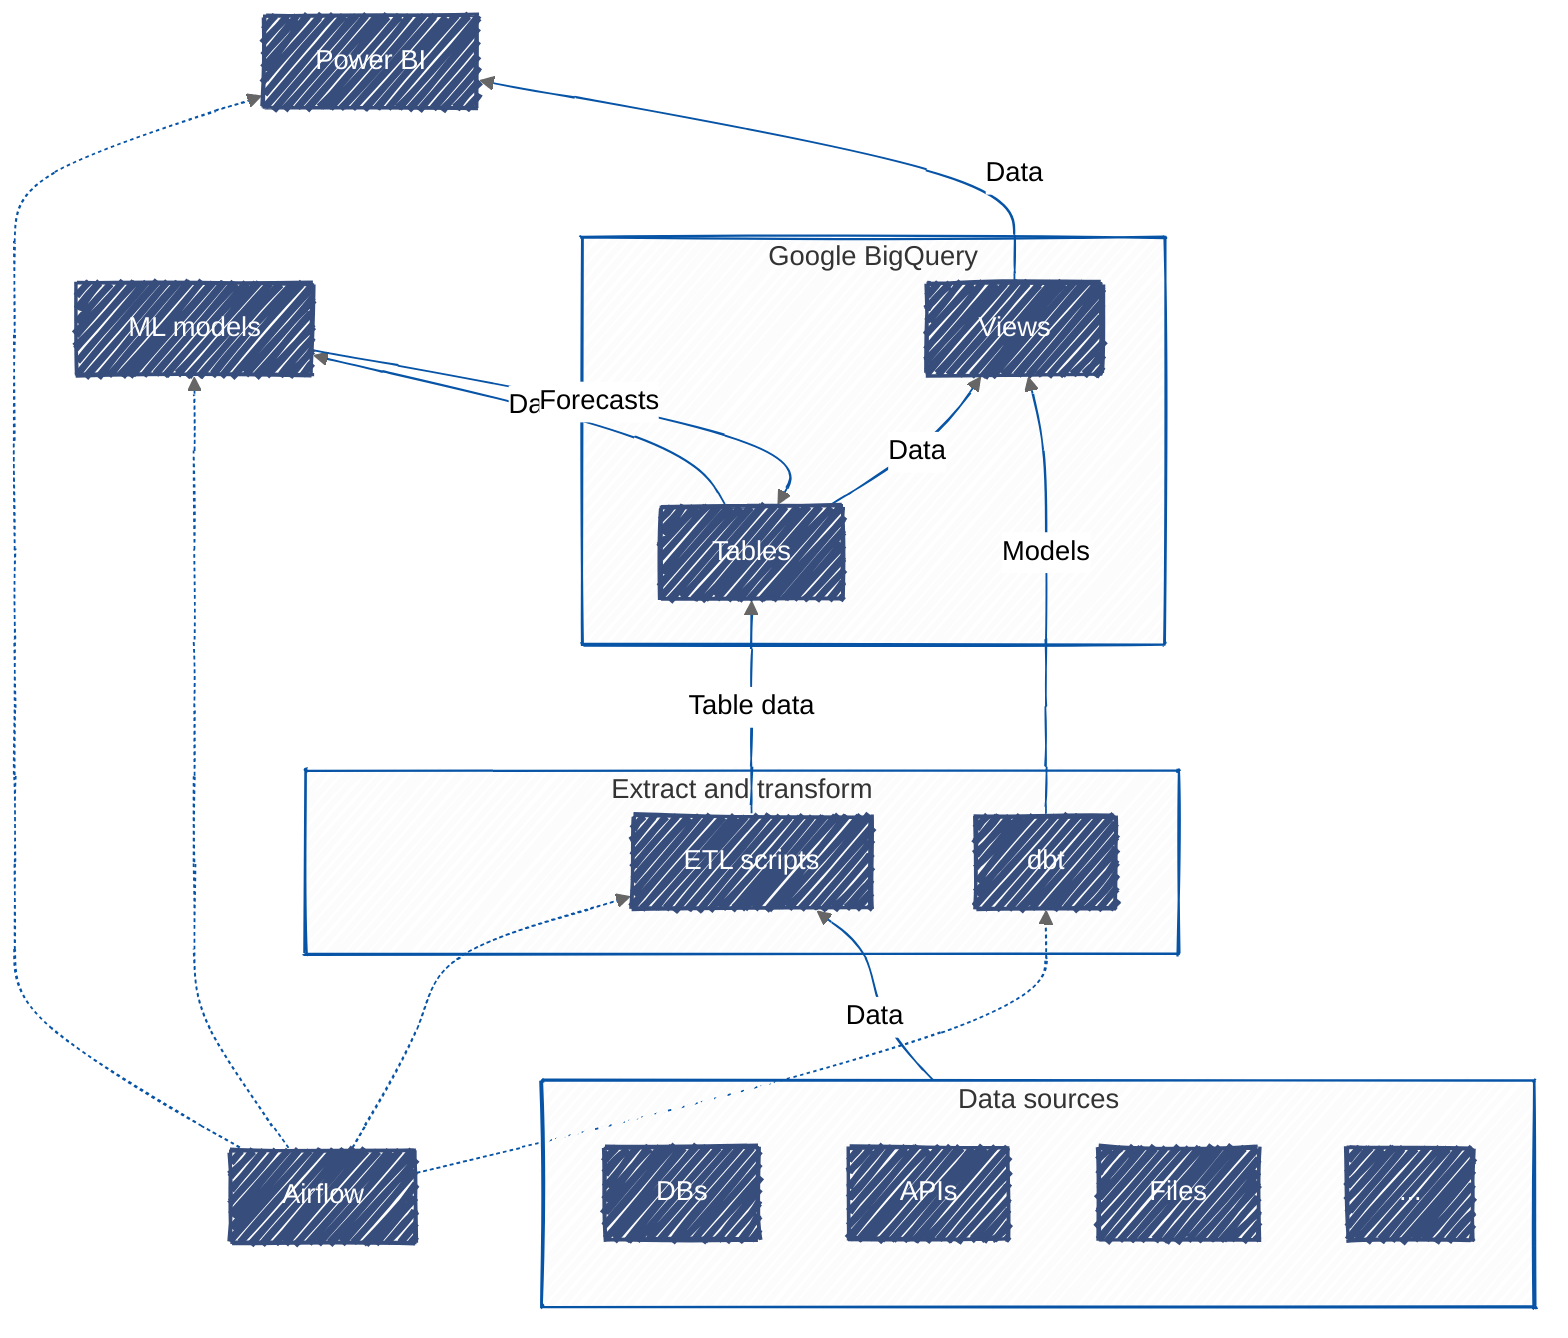 ---
config:
  look: handDrawn
  theme: neutral
---
flowchart BT
 subgraph s5["Google BigQuery"]
        n51["Views"]
        n52["Tables"]
  end
 subgraph s6["Extract and transform"]
        n11["ETL scripts"]
        n17["dbt"]
  end
 subgraph s7["Data sources"]
        n61["DBs"]
        n62["APIs"]
        n63["Files"]
        n64["..."]
  end
    n5["Airflow"] -.-> n11 & n17 & s3["Power BI"] & n20["ML models"]
    n52 -- Data --> n20 & n51
    n51 -- Data --> s3
    n11 -- Table data --> n52
    n17 -- Models --> n51
    n20 -- Forecasts --> n52
    s7 -- Data --> n11
     n51:::Blueprint
     n52:::Blueprint
     n11:::Blueprint
     n17:::Blueprint
     n61:::Blueprint
     n62:::Blueprint
     n63:::Blueprint
     n64:::Blueprint
     n5:::Blueprint
     s3:::Blueprint
     n20:::Blueprint
     n20:::Blueprint
    classDef Blueprint stroke-width:2px, stroke-dasharray:none, stroke:#374D7C, fill:0754a6, color:#ffffff
    style s7 stroke:#0754a6
    style s6 stroke:#0754a6
    style s5 stroke:#0754a6
    linkStyle 0 stroke:#0754a6,fill:none
    linkStyle 1 stroke:#0754a6,fill:none
    linkStyle 2 stroke:#0754a6,fill:none
    linkStyle 3 stroke:#0754a6,fill:none
    linkStyle 4 stroke:#0754a6,fill:none
    linkStyle 5 stroke:#0754a6,fill:none
    linkStyle 6 stroke:#0754a6,fill:none
    linkStyle 7 stroke:#0754a6
    linkStyle 8 stroke:#0754a6,fill:none
    linkStyle 9 stroke:#0754a6,fill:none
    linkStyle 10 stroke:#0754a6,fill:none